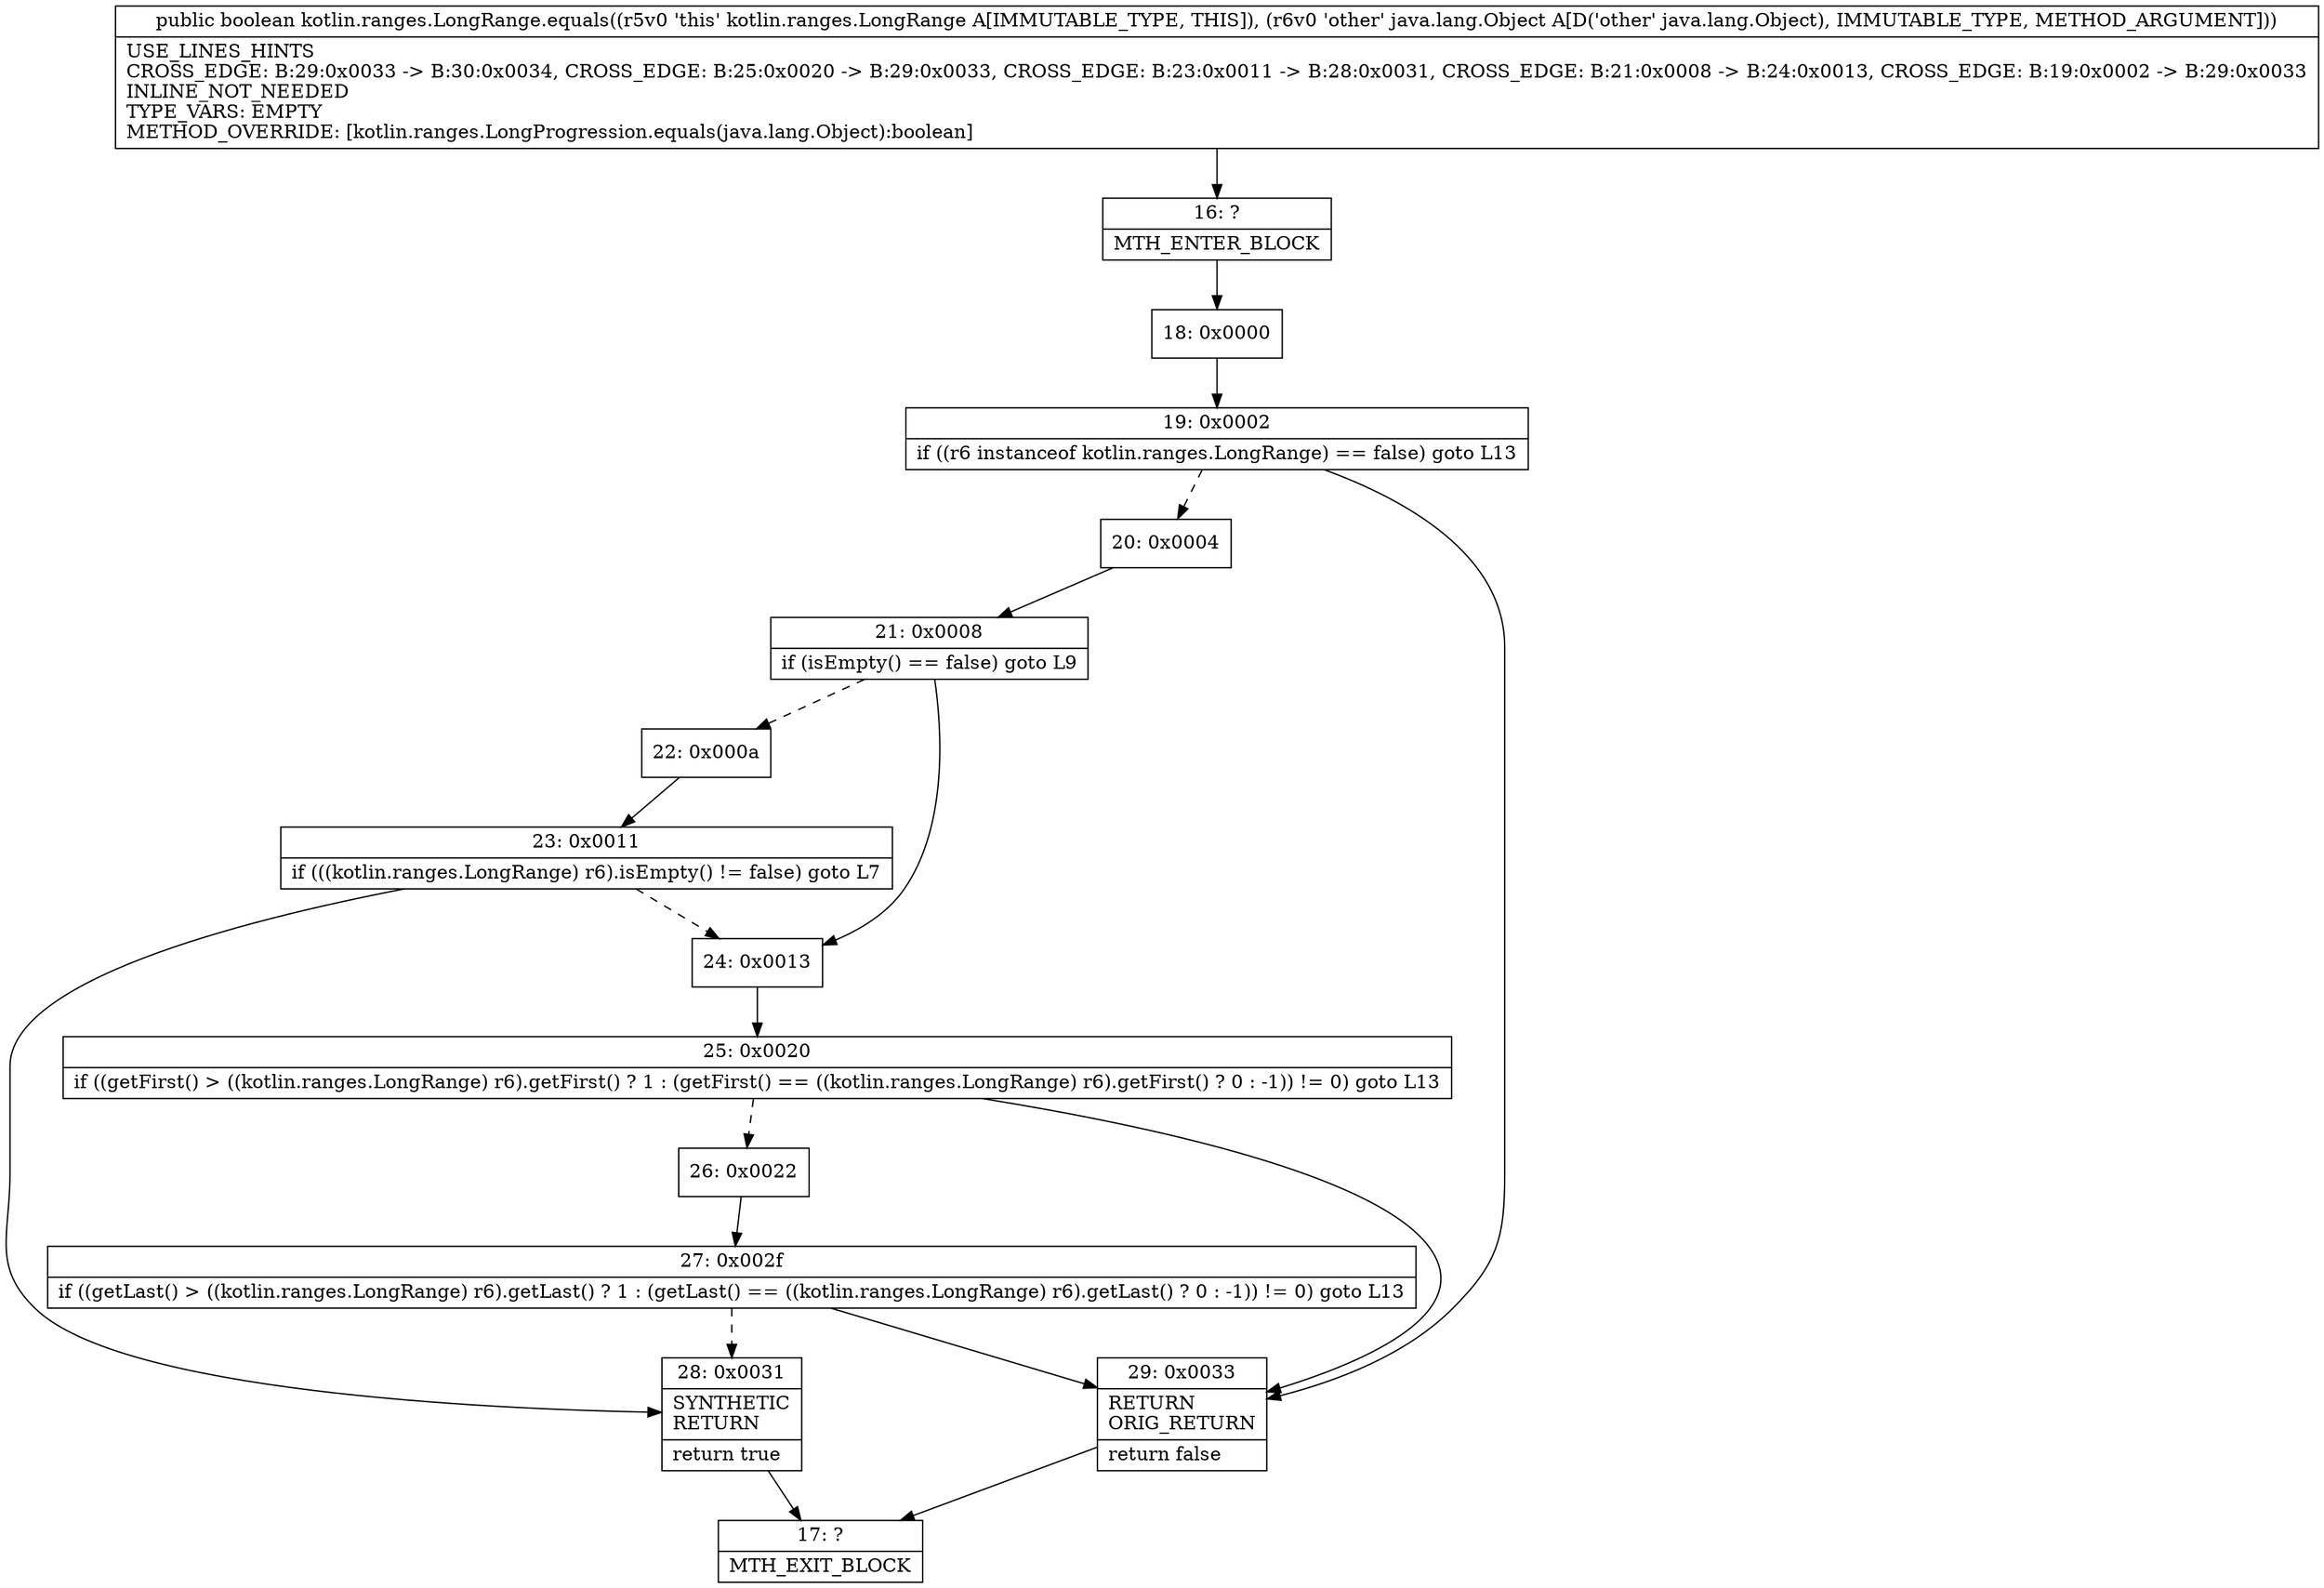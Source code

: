 digraph "CFG forkotlin.ranges.LongRange.equals(Ljava\/lang\/Object;)Z" {
Node_16 [shape=record,label="{16\:\ ?|MTH_ENTER_BLOCK\l}"];
Node_18 [shape=record,label="{18\:\ 0x0000}"];
Node_19 [shape=record,label="{19\:\ 0x0002|if ((r6 instanceof kotlin.ranges.LongRange) == false) goto L13\l}"];
Node_20 [shape=record,label="{20\:\ 0x0004}"];
Node_21 [shape=record,label="{21\:\ 0x0008|if (isEmpty() == false) goto L9\l}"];
Node_22 [shape=record,label="{22\:\ 0x000a}"];
Node_23 [shape=record,label="{23\:\ 0x0011|if (((kotlin.ranges.LongRange) r6).isEmpty() != false) goto L7\l}"];
Node_28 [shape=record,label="{28\:\ 0x0031|SYNTHETIC\lRETURN\l|return true\l}"];
Node_17 [shape=record,label="{17\:\ ?|MTH_EXIT_BLOCK\l}"];
Node_24 [shape=record,label="{24\:\ 0x0013}"];
Node_25 [shape=record,label="{25\:\ 0x0020|if ((getFirst() \> ((kotlin.ranges.LongRange) r6).getFirst() ? 1 : (getFirst() == ((kotlin.ranges.LongRange) r6).getFirst() ? 0 : \-1)) != 0) goto L13\l}"];
Node_26 [shape=record,label="{26\:\ 0x0022}"];
Node_27 [shape=record,label="{27\:\ 0x002f|if ((getLast() \> ((kotlin.ranges.LongRange) r6).getLast() ? 1 : (getLast() == ((kotlin.ranges.LongRange) r6).getLast() ? 0 : \-1)) != 0) goto L13\l}"];
Node_29 [shape=record,label="{29\:\ 0x0033|RETURN\lORIG_RETURN\l|return false\l}"];
MethodNode[shape=record,label="{public boolean kotlin.ranges.LongRange.equals((r5v0 'this' kotlin.ranges.LongRange A[IMMUTABLE_TYPE, THIS]), (r6v0 'other' java.lang.Object A[D('other' java.lang.Object), IMMUTABLE_TYPE, METHOD_ARGUMENT]))  | USE_LINES_HINTS\lCROSS_EDGE: B:29:0x0033 \-\> B:30:0x0034, CROSS_EDGE: B:25:0x0020 \-\> B:29:0x0033, CROSS_EDGE: B:23:0x0011 \-\> B:28:0x0031, CROSS_EDGE: B:21:0x0008 \-\> B:24:0x0013, CROSS_EDGE: B:19:0x0002 \-\> B:29:0x0033\lINLINE_NOT_NEEDED\lTYPE_VARS: EMPTY\lMETHOD_OVERRIDE: [kotlin.ranges.LongProgression.equals(java.lang.Object):boolean]\l}"];
MethodNode -> Node_16;Node_16 -> Node_18;
Node_18 -> Node_19;
Node_19 -> Node_20[style=dashed];
Node_19 -> Node_29;
Node_20 -> Node_21;
Node_21 -> Node_22[style=dashed];
Node_21 -> Node_24;
Node_22 -> Node_23;
Node_23 -> Node_24[style=dashed];
Node_23 -> Node_28;
Node_28 -> Node_17;
Node_24 -> Node_25;
Node_25 -> Node_26[style=dashed];
Node_25 -> Node_29;
Node_26 -> Node_27;
Node_27 -> Node_28[style=dashed];
Node_27 -> Node_29;
Node_29 -> Node_17;
}

